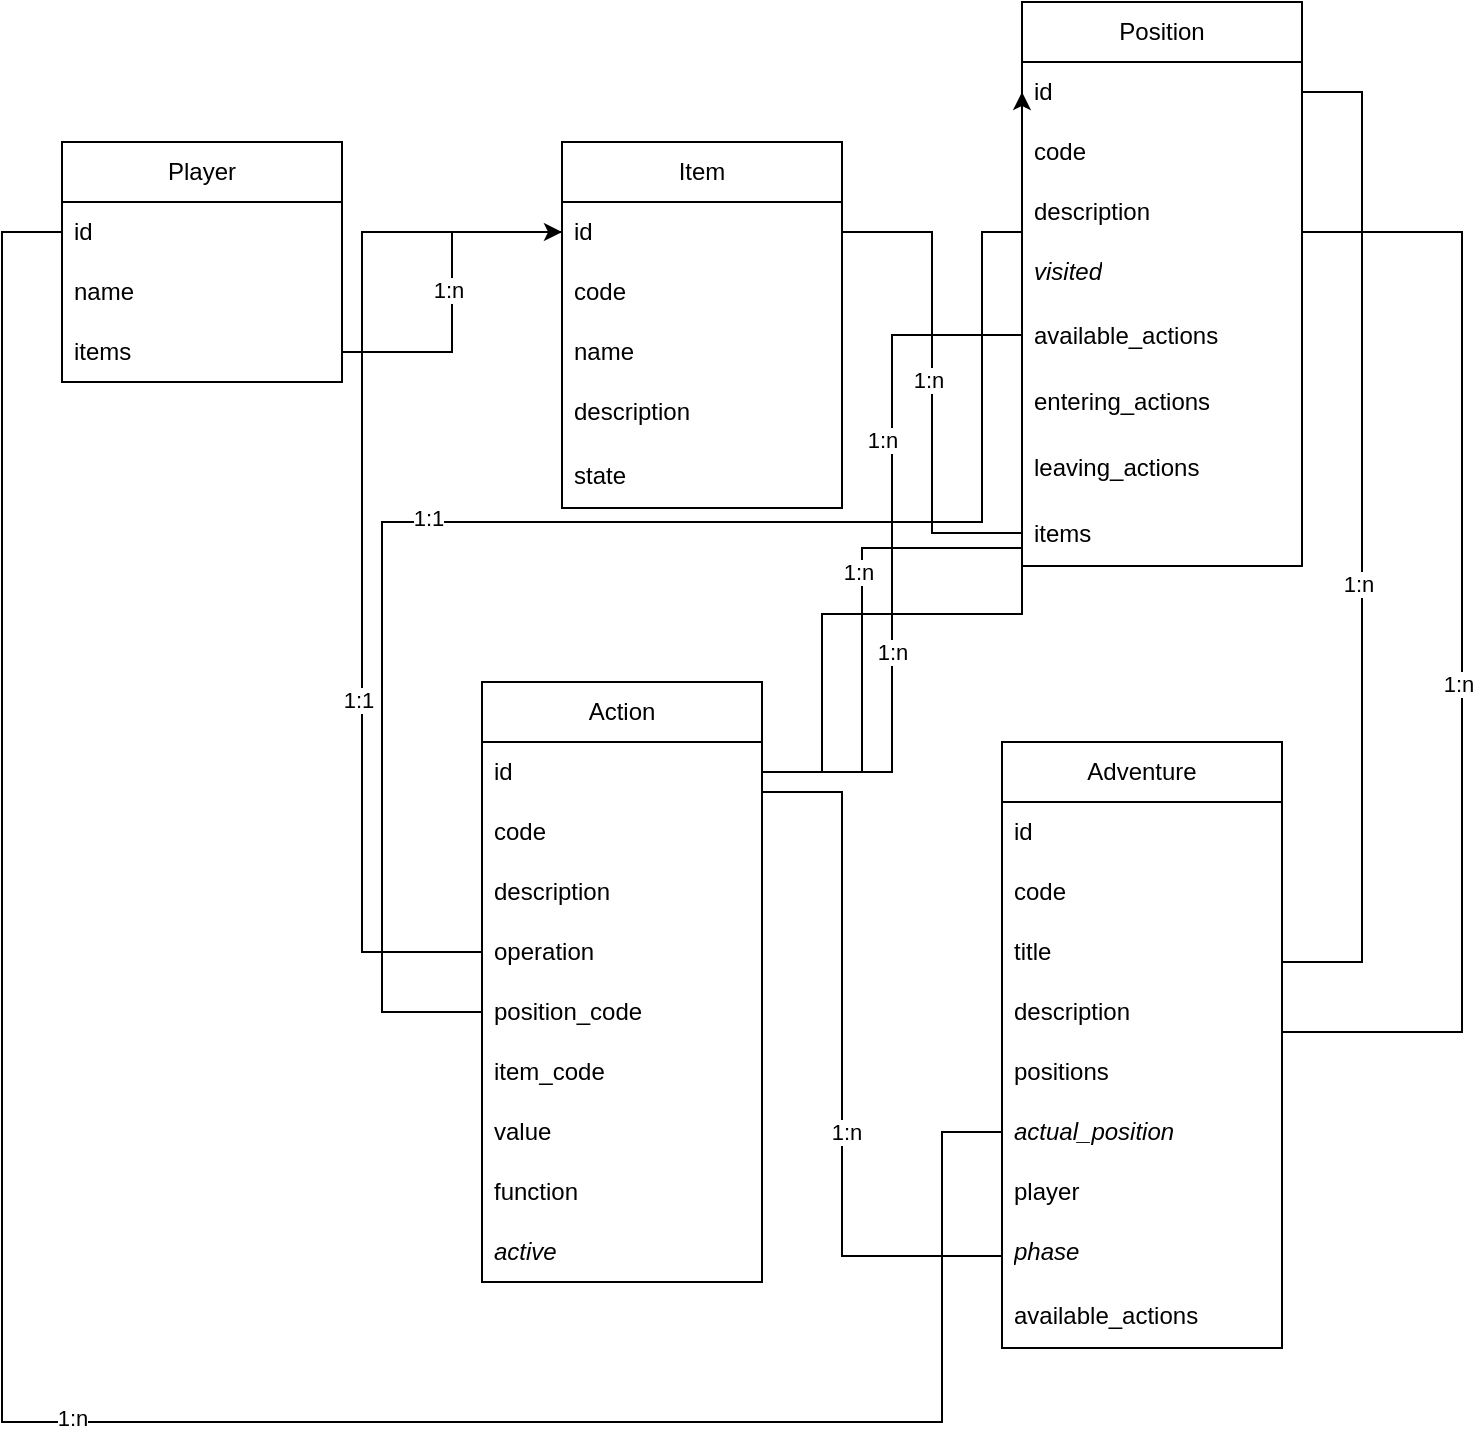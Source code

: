 <mxfile version="24.0.2" type="device" pages="2">
  <diagram name="domain" id="5f0bae14-7c28-e335-631c-24af17079c00">
    <mxGraphModel dx="1434" dy="746" grid="1" gridSize="10" guides="1" tooltips="1" connect="1" arrows="1" fold="1" page="1" pageScale="1" pageWidth="1100" pageHeight="850" background="none" math="0" shadow="0">
      <root>
        <mxCell id="0" />
        <mxCell id="1" parent="0" />
        <mxCell id="1IV6oj0AkLLf4Vp_rQSQ-2" value="Player" style="swimlane;fontStyle=0;childLayout=stackLayout;horizontal=1;startSize=30;horizontalStack=0;resizeParent=1;resizeParentMax=0;resizeLast=0;collapsible=1;marginBottom=0;whiteSpace=wrap;html=1;" parent="1" vertex="1">
          <mxGeometry x="130" y="100" width="140" height="120" as="geometry" />
        </mxCell>
        <mxCell id="1IV6oj0AkLLf4Vp_rQSQ-78" value="id" style="text;strokeColor=none;fillColor=none;align=left;verticalAlign=middle;spacingLeft=4;spacingRight=4;overflow=hidden;points=[[0,0.5],[1,0.5]];portConstraint=eastwest;rotatable=0;whiteSpace=wrap;html=1;" parent="1IV6oj0AkLLf4Vp_rQSQ-2" vertex="1">
          <mxGeometry y="30" width="140" height="30" as="geometry" />
        </mxCell>
        <mxCell id="1IV6oj0AkLLf4Vp_rQSQ-3" value="name" style="text;strokeColor=none;fillColor=none;align=left;verticalAlign=middle;spacingLeft=4;spacingRight=4;overflow=hidden;points=[[0,0.5],[1,0.5]];portConstraint=eastwest;rotatable=0;whiteSpace=wrap;html=1;" parent="1IV6oj0AkLLf4Vp_rQSQ-2" vertex="1">
          <mxGeometry y="60" width="140" height="30" as="geometry" />
        </mxCell>
        <mxCell id="1IV6oj0AkLLf4Vp_rQSQ-5" value="items" style="text;strokeColor=none;fillColor=none;align=left;verticalAlign=middle;spacingLeft=4;spacingRight=4;overflow=hidden;points=[[0,0.5],[1,0.5]];portConstraint=eastwest;rotatable=0;whiteSpace=wrap;html=1;" parent="1IV6oj0AkLLf4Vp_rQSQ-2" vertex="1">
          <mxGeometry y="90" width="140" height="30" as="geometry" />
        </mxCell>
        <object label="Item" value="" id="1IV6oj0AkLLf4Vp_rQSQ-6">
          <mxCell style="swimlane;fontStyle=0;childLayout=stackLayout;horizontal=1;startSize=30;horizontalStack=0;resizeParent=1;resizeParentMax=0;resizeLast=0;collapsible=1;marginBottom=0;whiteSpace=wrap;html=1;" parent="1" vertex="1">
            <mxGeometry x="380" y="100" width="140" height="183" as="geometry" />
          </mxCell>
        </object>
        <mxCell id="1IV6oj0AkLLf4Vp_rQSQ-15" value="id" style="text;strokeColor=none;fillColor=none;align=left;verticalAlign=middle;spacingLeft=4;spacingRight=4;overflow=hidden;points=[[0,0.5],[1,0.5]];portConstraint=eastwest;rotatable=0;whiteSpace=wrap;html=1;" parent="1IV6oj0AkLLf4Vp_rQSQ-6" vertex="1">
          <mxGeometry y="30" width="140" height="30" as="geometry" />
        </mxCell>
        <mxCell id="SiTH4Ymlxf66pRt1LKJP-2" value="code" style="text;strokeColor=none;fillColor=none;align=left;verticalAlign=middle;spacingLeft=4;spacingRight=4;overflow=hidden;points=[[0,0.5],[1,0.5]];portConstraint=eastwest;rotatable=0;whiteSpace=wrap;html=1;" parent="1IV6oj0AkLLf4Vp_rQSQ-6" vertex="1">
          <mxGeometry y="60" width="140" height="30" as="geometry" />
        </mxCell>
        <mxCell id="1IV6oj0AkLLf4Vp_rQSQ-7" value="name" style="text;strokeColor=none;fillColor=none;align=left;verticalAlign=middle;spacingLeft=4;spacingRight=4;overflow=hidden;points=[[0,0.5],[1,0.5]];portConstraint=eastwest;rotatable=0;whiteSpace=wrap;html=1;" parent="1IV6oj0AkLLf4Vp_rQSQ-6" vertex="1">
          <mxGeometry y="90" width="140" height="30" as="geometry" />
        </mxCell>
        <mxCell id="1IV6oj0AkLLf4Vp_rQSQ-8" value="description" style="text;strokeColor=none;fillColor=none;align=left;verticalAlign=middle;spacingLeft=4;spacingRight=4;overflow=hidden;points=[[0,0.5],[1,0.5]];portConstraint=eastwest;rotatable=0;whiteSpace=wrap;html=1;" parent="1IV6oj0AkLLf4Vp_rQSQ-6" vertex="1">
          <mxGeometry y="120" width="140" height="30" as="geometry" />
        </mxCell>
        <object label="state" id="1IV6oj0AkLLf4Vp_rQSQ-9">
          <mxCell style="text;strokeColor=none;fillColor=none;align=left;verticalAlign=middle;spacingLeft=4;spacingRight=4;overflow=hidden;points=[[0,0.5],[1,0.5]];portConstraint=eastwest;rotatable=0;whiteSpace=wrap;html=1;" parent="1IV6oj0AkLLf4Vp_rQSQ-6" vertex="1">
            <mxGeometry y="150" width="140" height="33" as="geometry" />
          </mxCell>
        </object>
        <mxCell id="1IV6oj0AkLLf4Vp_rQSQ-14" value="" style="endArrow=none;html=1;rounded=0;exitX=1;exitY=0.5;exitDx=0;exitDy=0;entryX=0;entryY=0.5;entryDx=0;entryDy=0;edgeStyle=orthogonalEdgeStyle;" parent="1" source="1IV6oj0AkLLf4Vp_rQSQ-5" target="1IV6oj0AkLLf4Vp_rQSQ-15" edge="1">
          <mxGeometry width="50" height="50" relative="1" as="geometry">
            <mxPoint x="390" y="210" as="sourcePoint" />
            <mxPoint x="440" y="160" as="targetPoint" />
          </mxGeometry>
        </mxCell>
        <mxCell id="1IV6oj0AkLLf4Vp_rQSQ-16" value="1:n" style="edgeLabel;html=1;align=center;verticalAlign=middle;resizable=0;points=[];" parent="1IV6oj0AkLLf4Vp_rQSQ-14" vertex="1" connectable="0">
          <mxGeometry x="0.015" y="2" relative="1" as="geometry">
            <mxPoint as="offset" />
          </mxGeometry>
        </mxCell>
        <object label="Position" value="" id="1IV6oj0AkLLf4Vp_rQSQ-17">
          <mxCell style="swimlane;fontStyle=0;childLayout=stackLayout;horizontal=1;startSize=30;horizontalStack=0;resizeParent=1;resizeParentMax=0;resizeLast=0;collapsible=1;marginBottom=0;whiteSpace=wrap;html=1;" parent="1" vertex="1">
            <mxGeometry x="610" y="30" width="140" height="282" as="geometry" />
          </mxCell>
        </object>
        <mxCell id="1IV6oj0AkLLf4Vp_rQSQ-18" value="id" style="text;strokeColor=none;fillColor=none;align=left;verticalAlign=middle;spacingLeft=4;spacingRight=4;overflow=hidden;points=[[0,0.5],[1,0.5]];portConstraint=eastwest;rotatable=0;whiteSpace=wrap;html=1;" parent="1IV6oj0AkLLf4Vp_rQSQ-17" vertex="1">
          <mxGeometry y="30" width="140" height="30" as="geometry" />
        </mxCell>
        <mxCell id="SiTH4Ymlxf66pRt1LKJP-3" value="code" style="text;strokeColor=none;fillColor=none;align=left;verticalAlign=middle;spacingLeft=4;spacingRight=4;overflow=hidden;points=[[0,0.5],[1,0.5]];portConstraint=eastwest;rotatable=0;whiteSpace=wrap;html=1;" parent="1IV6oj0AkLLf4Vp_rQSQ-17" vertex="1">
          <mxGeometry y="60" width="140" height="30" as="geometry" />
        </mxCell>
        <mxCell id="1IV6oj0AkLLf4Vp_rQSQ-20" value="description" style="text;strokeColor=none;fillColor=none;align=left;verticalAlign=middle;spacingLeft=4;spacingRight=4;overflow=hidden;points=[[0,0.5],[1,0.5]];portConstraint=eastwest;rotatable=0;whiteSpace=wrap;html=1;" parent="1IV6oj0AkLLf4Vp_rQSQ-17" vertex="1">
          <mxGeometry y="90" width="140" height="30" as="geometry" />
        </mxCell>
        <mxCell id="SiTH4Ymlxf66pRt1LKJP-1" value="visited" style="text;strokeColor=none;fillColor=none;align=left;verticalAlign=middle;spacingLeft=4;spacingRight=4;overflow=hidden;points=[[0,0.5],[1,0.5]];portConstraint=eastwest;rotatable=0;whiteSpace=wrap;html=1;fontStyle=2" parent="1IV6oj0AkLLf4Vp_rQSQ-17" vertex="1">
          <mxGeometry y="120" width="140" height="30" as="geometry" />
        </mxCell>
        <object label="&lt;div style=&quot;background-color: rgb(255, 255, 255); line-height: 19px;&quot;&gt;&lt;div style=&quot;line-height: 19px;&quot;&gt;&lt;font face=&quot;Helvetica&quot;&gt;available_actions&lt;/font&gt;&lt;/div&gt;&lt;/div&gt;" id="1IV6oj0AkLLf4Vp_rQSQ-22">
          <mxCell style="text;strokeColor=none;fillColor=none;align=left;verticalAlign=middle;spacingLeft=4;spacingRight=4;overflow=hidden;points=[[0,0.5],[1,0.5]];portConstraint=eastwest;rotatable=0;whiteSpace=wrap;html=1;" parent="1IV6oj0AkLLf4Vp_rQSQ-17" vertex="1">
            <mxGeometry y="150" width="140" height="33" as="geometry" />
          </mxCell>
        </object>
        <object label="&lt;div style=&quot;background-color: rgb(255, 255, 255); line-height: 19px;&quot;&gt;&lt;div style=&quot;line-height: 19px;&quot;&gt;&lt;font face=&quot;Helvetica&quot;&gt;entering_actions&lt;/font&gt;&lt;/div&gt;&lt;/div&gt;" id="1IV6oj0AkLLf4Vp_rQSQ-23">
          <mxCell style="text;strokeColor=none;fillColor=none;align=left;verticalAlign=middle;spacingLeft=4;spacingRight=4;overflow=hidden;points=[[0,0.5],[1,0.5]];portConstraint=eastwest;rotatable=0;whiteSpace=wrap;html=1;" parent="1IV6oj0AkLLf4Vp_rQSQ-17" vertex="1">
            <mxGeometry y="183" width="140" height="33" as="geometry" />
          </mxCell>
        </object>
        <object label="&lt;div style=&quot;background-color: rgb(255, 255, 255); line-height: 19px;&quot;&gt;&lt;div style=&quot;line-height: 19px;&quot;&gt;&lt;font face=&quot;Helvetica&quot;&gt;leaving_actions&lt;/font&gt;&lt;/div&gt;&lt;/div&gt;" id="1IV6oj0AkLLf4Vp_rQSQ-25">
          <mxCell style="text;strokeColor=none;fillColor=none;align=left;verticalAlign=middle;spacingLeft=4;spacingRight=4;overflow=hidden;points=[[0,0.5],[1,0.5]];portConstraint=eastwest;rotatable=0;whiteSpace=wrap;html=1;" parent="1IV6oj0AkLLf4Vp_rQSQ-17" vertex="1">
            <mxGeometry y="216" width="140" height="33" as="geometry" />
          </mxCell>
        </object>
        <object label="&lt;div style=&quot;background-color: rgb(255, 255, 255); line-height: 19px;&quot;&gt;&lt;div style=&quot;line-height: 19px;&quot;&gt;&lt;font face=&quot;Helvetica&quot;&gt;items&lt;/font&gt;&lt;/div&gt;&lt;/div&gt;" id="1IV6oj0AkLLf4Vp_rQSQ-24">
          <mxCell style="text;strokeColor=none;fillColor=none;align=left;verticalAlign=middle;spacingLeft=4;spacingRight=4;overflow=hidden;points=[[0,0.5],[1,0.5]];portConstraint=eastwest;rotatable=0;whiteSpace=wrap;html=1;" parent="1IV6oj0AkLLf4Vp_rQSQ-17" vertex="1">
            <mxGeometry y="249" width="140" height="33" as="geometry" />
          </mxCell>
        </object>
        <mxCell id="1IV6oj0AkLLf4Vp_rQSQ-26" value="" style="endArrow=none;html=1;rounded=0;exitX=0;exitY=0.5;exitDx=0;exitDy=0;entryX=1;entryY=0.5;entryDx=0;entryDy=0;edgeStyle=orthogonalEdgeStyle;" parent="1" source="1IV6oj0AkLLf4Vp_rQSQ-24" target="1IV6oj0AkLLf4Vp_rQSQ-15" edge="1">
          <mxGeometry width="50" height="50" relative="1" as="geometry">
            <mxPoint x="280" y="215" as="sourcePoint" />
            <mxPoint x="390" y="155" as="targetPoint" />
          </mxGeometry>
        </mxCell>
        <mxCell id="1IV6oj0AkLLf4Vp_rQSQ-27" value="1:n" style="edgeLabel;html=1;align=center;verticalAlign=middle;resizable=0;points=[];" parent="1IV6oj0AkLLf4Vp_rQSQ-26" vertex="1" connectable="0">
          <mxGeometry x="0.015" y="2" relative="1" as="geometry">
            <mxPoint as="offset" />
          </mxGeometry>
        </mxCell>
        <mxCell id="1IV6oj0AkLLf4Vp_rQSQ-32" value="Action" style="swimlane;fontStyle=0;childLayout=stackLayout;horizontal=1;startSize=30;horizontalStack=0;resizeParent=1;resizeParentMax=0;resizeLast=0;collapsible=1;marginBottom=0;whiteSpace=wrap;html=1;" parent="1" vertex="1">
          <mxGeometry x="340" y="370" width="140" height="300" as="geometry" />
        </mxCell>
        <mxCell id="1IV6oj0AkLLf4Vp_rQSQ-33" value="id" style="text;strokeColor=none;fillColor=none;align=left;verticalAlign=middle;spacingLeft=4;spacingRight=4;overflow=hidden;points=[[0,0.5],[1,0.5]];portConstraint=eastwest;rotatable=0;whiteSpace=wrap;html=1;" parent="1IV6oj0AkLLf4Vp_rQSQ-32" vertex="1">
          <mxGeometry y="30" width="140" height="30" as="geometry" />
        </mxCell>
        <mxCell id="SiTH4Ymlxf66pRt1LKJP-5" value="code" style="text;strokeColor=none;fillColor=none;align=left;verticalAlign=middle;spacingLeft=4;spacingRight=4;overflow=hidden;points=[[0,0.5],[1,0.5]];portConstraint=eastwest;rotatable=0;whiteSpace=wrap;html=1;" parent="1IV6oj0AkLLf4Vp_rQSQ-32" vertex="1">
          <mxGeometry y="60" width="140" height="30" as="geometry" />
        </mxCell>
        <mxCell id="1IV6oj0AkLLf4Vp_rQSQ-34" value="description" style="text;strokeColor=none;fillColor=none;align=left;verticalAlign=middle;spacingLeft=4;spacingRight=4;overflow=hidden;points=[[0,0.5],[1,0.5]];portConstraint=eastwest;rotatable=0;whiteSpace=wrap;html=1;" parent="1IV6oj0AkLLf4Vp_rQSQ-32" vertex="1">
          <mxGeometry y="90" width="140" height="30" as="geometry" />
        </mxCell>
        <mxCell id="1IV6oj0AkLLf4Vp_rQSQ-29" value="operation" style="text;strokeColor=none;fillColor=none;align=left;verticalAlign=middle;spacingLeft=4;spacingRight=4;overflow=hidden;points=[[0,0.5],[1,0.5]];portConstraint=eastwest;rotatable=0;whiteSpace=wrap;html=1;" parent="1IV6oj0AkLLf4Vp_rQSQ-32" vertex="1">
          <mxGeometry y="120" width="140" height="30" as="geometry" />
        </mxCell>
        <mxCell id="wDc-vlpJ7WVGgkL3oMPo-4" value="position_code" style="text;strokeColor=none;fillColor=none;align=left;verticalAlign=middle;spacingLeft=4;spacingRight=4;overflow=hidden;points=[[0,0.5],[1,0.5]];portConstraint=eastwest;rotatable=0;whiteSpace=wrap;html=1;fontStyle=0" parent="1IV6oj0AkLLf4Vp_rQSQ-32" vertex="1">
          <mxGeometry y="150" width="140" height="30" as="geometry" />
        </mxCell>
        <mxCell id="wDc-vlpJ7WVGgkL3oMPo-3" value="item_code" style="text;strokeColor=none;fillColor=none;align=left;verticalAlign=middle;spacingLeft=4;spacingRight=4;overflow=hidden;points=[[0,0.5],[1,0.5]];portConstraint=eastwest;rotatable=0;whiteSpace=wrap;html=1;fontStyle=0" parent="1IV6oj0AkLLf4Vp_rQSQ-32" vertex="1">
          <mxGeometry y="180" width="140" height="30" as="geometry" />
        </mxCell>
        <mxCell id="wDc-vlpJ7WVGgkL3oMPo-6" value="value" style="text;strokeColor=none;fillColor=none;align=left;verticalAlign=middle;spacingLeft=4;spacingRight=4;overflow=hidden;points=[[0,0.5],[1,0.5]];portConstraint=eastwest;rotatable=0;whiteSpace=wrap;html=1;" parent="1IV6oj0AkLLf4Vp_rQSQ-32" vertex="1">
          <mxGeometry y="210" width="140" height="30" as="geometry" />
        </mxCell>
        <mxCell id="1IV6oj0AkLLf4Vp_rQSQ-31" value="function" style="text;strokeColor=none;fillColor=none;align=left;verticalAlign=middle;spacingLeft=4;spacingRight=4;overflow=hidden;points=[[0,0.5],[1,0.5]];portConstraint=eastwest;rotatable=0;whiteSpace=wrap;html=1;" parent="1IV6oj0AkLLf4Vp_rQSQ-32" vertex="1">
          <mxGeometry y="240" width="140" height="30" as="geometry" />
        </mxCell>
        <mxCell id="SiTH4Ymlxf66pRt1LKJP-6" value="active" style="text;strokeColor=none;fillColor=none;align=left;verticalAlign=middle;spacingLeft=4;spacingRight=4;overflow=hidden;points=[[0,0.5],[1,0.5]];portConstraint=eastwest;rotatable=0;whiteSpace=wrap;html=1;fontStyle=2" parent="1IV6oj0AkLLf4Vp_rQSQ-32" vertex="1">
          <mxGeometry y="270" width="140" height="30" as="geometry" />
        </mxCell>
        <mxCell id="1IV6oj0AkLLf4Vp_rQSQ-38" value="Adventure" style="swimlane;fontStyle=0;childLayout=stackLayout;horizontal=1;startSize=30;horizontalStack=0;resizeParent=1;resizeParentMax=0;resizeLast=0;collapsible=1;marginBottom=0;whiteSpace=wrap;html=1;" parent="1" vertex="1">
          <mxGeometry x="600" y="400" width="140" height="303" as="geometry" />
        </mxCell>
        <mxCell id="1IV6oj0AkLLf4Vp_rQSQ-39" value="id" style="text;strokeColor=none;fillColor=none;align=left;verticalAlign=middle;spacingLeft=4;spacingRight=4;overflow=hidden;points=[[0,0.5],[1,0.5]];portConstraint=eastwest;rotatable=0;whiteSpace=wrap;html=1;" parent="1IV6oj0AkLLf4Vp_rQSQ-38" vertex="1">
          <mxGeometry y="30" width="140" height="30" as="geometry" />
        </mxCell>
        <mxCell id="SiTH4Ymlxf66pRt1LKJP-4" value="code" style="text;strokeColor=none;fillColor=none;align=left;verticalAlign=middle;spacingLeft=4;spacingRight=4;overflow=hidden;points=[[0,0.5],[1,0.5]];portConstraint=eastwest;rotatable=0;whiteSpace=wrap;html=1;" parent="1IV6oj0AkLLf4Vp_rQSQ-38" vertex="1">
          <mxGeometry y="60" width="140" height="30" as="geometry" />
        </mxCell>
        <mxCell id="wDc-vlpJ7WVGgkL3oMPo-1" value="title" style="text;strokeColor=none;fillColor=none;align=left;verticalAlign=middle;spacingLeft=4;spacingRight=4;overflow=hidden;points=[[0,0.5],[1,0.5]];portConstraint=eastwest;rotatable=0;whiteSpace=wrap;html=1;" parent="1IV6oj0AkLLf4Vp_rQSQ-38" vertex="1">
          <mxGeometry y="90" width="140" height="30" as="geometry" />
        </mxCell>
        <mxCell id="wDc-vlpJ7WVGgkL3oMPo-2" value="description" style="text;strokeColor=none;fillColor=none;align=left;verticalAlign=middle;spacingLeft=4;spacingRight=4;overflow=hidden;points=[[0,0.5],[1,0.5]];portConstraint=eastwest;rotatable=0;whiteSpace=wrap;html=1;" parent="1IV6oj0AkLLf4Vp_rQSQ-38" vertex="1">
          <mxGeometry y="120" width="140" height="30" as="geometry" />
        </mxCell>
        <mxCell id="1IV6oj0AkLLf4Vp_rQSQ-55" value="positions" style="text;strokeColor=none;fillColor=none;align=left;verticalAlign=middle;spacingLeft=4;spacingRight=4;overflow=hidden;points=[[0,0.5],[1,0.5]];portConstraint=eastwest;rotatable=0;whiteSpace=wrap;html=1;" parent="1IV6oj0AkLLf4Vp_rQSQ-38" vertex="1">
          <mxGeometry y="150" width="140" height="30" as="geometry" />
        </mxCell>
        <mxCell id="1IV6oj0AkLLf4Vp_rQSQ-54" value="actual_position" style="text;strokeColor=none;fillColor=none;align=left;verticalAlign=middle;spacingLeft=4;spacingRight=4;overflow=hidden;points=[[0,0.5],[1,0.5]];portConstraint=eastwest;rotatable=0;whiteSpace=wrap;html=1;fontStyle=2" parent="1IV6oj0AkLLf4Vp_rQSQ-38" vertex="1">
          <mxGeometry y="180" width="140" height="30" as="geometry" />
        </mxCell>
        <mxCell id="1IV6oj0AkLLf4Vp_rQSQ-73" value="player" style="text;strokeColor=none;fillColor=none;align=left;verticalAlign=middle;spacingLeft=4;spacingRight=4;overflow=hidden;points=[[0,0.5],[1,0.5]];portConstraint=eastwest;rotatable=0;whiteSpace=wrap;html=1;" parent="1IV6oj0AkLLf4Vp_rQSQ-38" vertex="1">
          <mxGeometry y="210" width="140" height="30" as="geometry" />
        </mxCell>
        <mxCell id="1IV6oj0AkLLf4Vp_rQSQ-72" value="phase" style="text;strokeColor=none;fillColor=none;align=left;verticalAlign=middle;spacingLeft=4;spacingRight=4;overflow=hidden;points=[[0,0.5],[1,0.5]];portConstraint=eastwest;rotatable=0;whiteSpace=wrap;html=1;fontStyle=2" parent="1IV6oj0AkLLf4Vp_rQSQ-38" vertex="1">
          <mxGeometry y="240" width="140" height="30" as="geometry" />
        </mxCell>
        <object label="&lt;div style=&quot;background-color: rgb(255, 255, 255); line-height: 19px;&quot;&gt;&lt;div style=&quot;line-height: 19px;&quot;&gt;&lt;font face=&quot;Helvetica&quot;&gt;available_actions&lt;/font&gt;&lt;/div&gt;&lt;/div&gt;" id="1IV6oj0AkLLf4Vp_rQSQ-69">
          <mxCell style="text;strokeColor=none;fillColor=none;align=left;verticalAlign=middle;spacingLeft=4;spacingRight=4;overflow=hidden;points=[[0,0.5],[1,0.5]];portConstraint=eastwest;rotatable=0;whiteSpace=wrap;html=1;" parent="1IV6oj0AkLLf4Vp_rQSQ-38" vertex="1">
            <mxGeometry y="270" width="140" height="33" as="geometry" />
          </mxCell>
        </object>
        <mxCell id="1IV6oj0AkLLf4Vp_rQSQ-45" value="" style="endArrow=none;html=1;rounded=0;entryX=1;entryY=0.5;entryDx=0;entryDy=0;edgeStyle=orthogonalEdgeStyle;exitX=1;exitY=0.5;exitDx=0;exitDy=0;" parent="1" source="1IV6oj0AkLLf4Vp_rQSQ-55" target="1IV6oj0AkLLf4Vp_rQSQ-18" edge="1">
          <mxGeometry width="50" height="50" relative="1" as="geometry">
            <mxPoint x="750" y="510" as="sourcePoint" />
            <mxPoint x="530" y="155" as="targetPoint" />
            <Array as="points">
              <mxPoint x="750" y="510" />
              <mxPoint x="780" y="510" />
              <mxPoint x="780" y="145" />
            </Array>
          </mxGeometry>
        </mxCell>
        <mxCell id="1IV6oj0AkLLf4Vp_rQSQ-46" value="1:n" style="edgeLabel;html=1;align=center;verticalAlign=middle;resizable=0;points=[];" parent="1IV6oj0AkLLf4Vp_rQSQ-45" vertex="1" connectable="0">
          <mxGeometry x="0.015" y="2" relative="1" as="geometry">
            <mxPoint as="offset" />
          </mxGeometry>
        </mxCell>
        <mxCell id="1IV6oj0AkLLf4Vp_rQSQ-48" value="" style="endArrow=none;html=1;rounded=0;exitX=1;exitY=0.5;exitDx=0;exitDy=0;entryX=0;entryY=0.5;entryDx=0;entryDy=0;edgeStyle=orthogonalEdgeStyle;" parent="1" source="1IV6oj0AkLLf4Vp_rQSQ-33" target="1IV6oj0AkLLf4Vp_rQSQ-22" edge="1">
          <mxGeometry width="50" height="50" relative="1" as="geometry">
            <mxPoint x="620" y="379" as="sourcePoint" />
            <mxPoint x="530" y="155" as="targetPoint" />
          </mxGeometry>
        </mxCell>
        <mxCell id="1IV6oj0AkLLf4Vp_rQSQ-49" value="1:n" style="edgeLabel;html=1;align=center;verticalAlign=middle;resizable=0;points=[];" parent="1IV6oj0AkLLf4Vp_rQSQ-48" vertex="1" connectable="0">
          <mxGeometry x="0.015" y="2" relative="1" as="geometry">
            <mxPoint x="-3" y="-54" as="offset" />
          </mxGeometry>
        </mxCell>
        <mxCell id="1IV6oj0AkLLf4Vp_rQSQ-50" value="" style="endArrow=none;html=1;rounded=0;exitX=1;exitY=0.5;exitDx=0;exitDy=0;entryX=0;entryY=0.5;entryDx=0;entryDy=0;edgeStyle=orthogonalEdgeStyle;" parent="1" source="1IV6oj0AkLLf4Vp_rQSQ-33" target="1IV6oj0AkLLf4Vp_rQSQ-23" edge="1">
          <mxGeometry width="50" height="50" relative="1" as="geometry">
            <mxPoint x="490" y="425" as="sourcePoint" />
            <mxPoint x="620" y="280" as="targetPoint" />
            <Array as="points">
              <mxPoint x="530" y="415" />
              <mxPoint x="530" y="303" />
            </Array>
          </mxGeometry>
        </mxCell>
        <mxCell id="1IV6oj0AkLLf4Vp_rQSQ-51" value="1:n" style="edgeLabel;html=1;align=center;verticalAlign=middle;resizable=0;points=[];" parent="1IV6oj0AkLLf4Vp_rQSQ-50" vertex="1" connectable="0">
          <mxGeometry x="0.015" y="2" relative="1" as="geometry">
            <mxPoint y="10" as="offset" />
          </mxGeometry>
        </mxCell>
        <mxCell id="1IV6oj0AkLLf4Vp_rQSQ-52" value="" style="endArrow=none;html=1;rounded=0;exitX=1;exitY=0.5;exitDx=0;exitDy=0;entryX=0;entryY=0.5;entryDx=0;entryDy=0;edgeStyle=orthogonalEdgeStyle;" parent="1" source="1IV6oj0AkLLf4Vp_rQSQ-33" target="1IV6oj0AkLLf4Vp_rQSQ-25" edge="1">
          <mxGeometry width="50" height="50" relative="1" as="geometry">
            <mxPoint x="500" y="435" as="sourcePoint" />
            <mxPoint x="630" y="290" as="targetPoint" />
            <Array as="points">
              <mxPoint x="510" y="415" />
              <mxPoint x="510" y="336" />
            </Array>
          </mxGeometry>
        </mxCell>
        <mxCell id="1IV6oj0AkLLf4Vp_rQSQ-53" value="1:n" style="edgeLabel;html=1;align=center;verticalAlign=middle;resizable=0;points=[];" parent="1IV6oj0AkLLf4Vp_rQSQ-52" vertex="1" connectable="0">
          <mxGeometry x="0.015" y="2" relative="1" as="geometry">
            <mxPoint y="21" as="offset" />
          </mxGeometry>
        </mxCell>
        <mxCell id="1IV6oj0AkLLf4Vp_rQSQ-57" value="" style="edgeStyle=orthogonalEdgeStyle;rounded=0;orthogonalLoop=1;jettySize=auto;html=1;entryX=0;entryY=0.5;entryDx=0;entryDy=0;exitX=0;exitY=0.5;exitDx=0;exitDy=0;" parent="1" target="1IV6oj0AkLLf4Vp_rQSQ-15" edge="1">
          <mxGeometry relative="1" as="geometry">
            <mxPoint x="340" y="565" as="sourcePoint" />
            <mxPoint x="350" y="485" as="targetPoint" />
            <Array as="points">
              <mxPoint x="280" y="505" />
              <mxPoint x="280" y="145" />
            </Array>
          </mxGeometry>
        </mxCell>
        <mxCell id="1IV6oj0AkLLf4Vp_rQSQ-58" value="1:1" style="edgeLabel;html=1;align=center;verticalAlign=middle;resizable=0;points=[];" parent="1IV6oj0AkLLf4Vp_rQSQ-57" vertex="1" connectable="0">
          <mxGeometry x="-0.152" y="2" relative="1" as="geometry">
            <mxPoint as="offset" />
          </mxGeometry>
        </mxCell>
        <mxCell id="1IV6oj0AkLLf4Vp_rQSQ-59" value="" style="edgeStyle=orthogonalEdgeStyle;rounded=0;orthogonalLoop=1;jettySize=auto;html=1;entryX=0;entryY=0.5;entryDx=0;entryDy=0;exitX=0;exitY=0.5;exitDx=0;exitDy=0;" parent="1" target="1IV6oj0AkLLf4Vp_rQSQ-18" edge="1">
          <mxGeometry relative="1" as="geometry">
            <mxPoint x="340" y="595" as="sourcePoint" />
            <mxPoint x="390" y="155" as="targetPoint" />
            <Array as="points">
              <mxPoint x="340" y="535" />
              <mxPoint x="290" y="535" />
              <mxPoint x="290" y="290" />
              <mxPoint x="590" y="290" />
              <mxPoint x="590" y="145" />
            </Array>
          </mxGeometry>
        </mxCell>
        <mxCell id="1IV6oj0AkLLf4Vp_rQSQ-60" value="1:1" style="edgeLabel;html=1;align=center;verticalAlign=middle;resizable=0;points=[];" parent="1IV6oj0AkLLf4Vp_rQSQ-59" vertex="1" connectable="0">
          <mxGeometry x="-0.152" y="2" relative="1" as="geometry">
            <mxPoint as="offset" />
          </mxGeometry>
        </mxCell>
        <mxCell id="1IV6oj0AkLLf4Vp_rQSQ-61" value="" style="endArrow=none;html=1;rounded=0;edgeStyle=orthogonalEdgeStyle;exitX=1;exitY=0.5;exitDx=0;exitDy=0;" parent="1" source="1IV6oj0AkLLf4Vp_rQSQ-54" edge="1">
          <mxGeometry width="50" height="50" relative="1" as="geometry">
            <mxPoint x="790" y="545" as="sourcePoint" />
            <mxPoint x="750" y="145" as="targetPoint" />
            <Array as="points">
              <mxPoint x="830" y="545" />
              <mxPoint x="830" y="145" />
            </Array>
          </mxGeometry>
        </mxCell>
        <mxCell id="1IV6oj0AkLLf4Vp_rQSQ-62" value="1:n" style="edgeLabel;html=1;align=center;verticalAlign=middle;resizable=0;points=[];" parent="1IV6oj0AkLLf4Vp_rQSQ-61" vertex="1" connectable="0">
          <mxGeometry x="0.015" y="2" relative="1" as="geometry">
            <mxPoint as="offset" />
          </mxGeometry>
        </mxCell>
        <mxCell id="1IV6oj0AkLLf4Vp_rQSQ-70" value="" style="endArrow=none;html=1;rounded=0;exitX=1;exitY=0.5;exitDx=0;exitDy=0;entryX=0;entryY=0.5;entryDx=0;entryDy=0;edgeStyle=orthogonalEdgeStyle;" parent="1" source="1IV6oj0AkLLf4Vp_rQSQ-33" target="1IV6oj0AkLLf4Vp_rQSQ-69" edge="1">
          <mxGeometry width="50" height="50" relative="1" as="geometry">
            <mxPoint x="490" y="425" as="sourcePoint" />
            <mxPoint x="620" y="313" as="targetPoint" />
            <Array as="points">
              <mxPoint x="480" y="425" />
              <mxPoint x="520" y="425" />
              <mxPoint x="520" y="657" />
            </Array>
          </mxGeometry>
        </mxCell>
        <mxCell id="1IV6oj0AkLLf4Vp_rQSQ-71" value="1:n" style="edgeLabel;html=1;align=center;verticalAlign=middle;resizable=0;points=[];" parent="1IV6oj0AkLLf4Vp_rQSQ-70" vertex="1" connectable="0">
          <mxGeometry x="0.015" y="2" relative="1" as="geometry">
            <mxPoint y="21" as="offset" />
          </mxGeometry>
        </mxCell>
        <mxCell id="1IV6oj0AkLLf4Vp_rQSQ-76" value="" style="endArrow=none;html=1;rounded=0;exitX=0;exitY=0.5;exitDx=0;exitDy=0;entryX=0;entryY=0.5;entryDx=0;entryDy=0;edgeStyle=orthogonalEdgeStyle;" parent="1" source="1IV6oj0AkLLf4Vp_rQSQ-78" target="1IV6oj0AkLLf4Vp_rQSQ-73" edge="1">
          <mxGeometry width="50" height="50" relative="1" as="geometry">
            <mxPoint x="280" y="185" as="sourcePoint" />
            <mxPoint x="390" y="155" as="targetPoint" />
            <Array as="points">
              <mxPoint x="100" y="145" />
              <mxPoint x="100" y="740" />
              <mxPoint x="570" y="740" />
              <mxPoint x="570" y="595" />
              <mxPoint x="600" y="595" />
            </Array>
          </mxGeometry>
        </mxCell>
        <mxCell id="1IV6oj0AkLLf4Vp_rQSQ-77" value="1:n" style="edgeLabel;html=1;align=center;verticalAlign=middle;resizable=0;points=[];" parent="1IV6oj0AkLLf4Vp_rQSQ-76" vertex="1" connectable="0">
          <mxGeometry x="0.015" y="2" relative="1" as="geometry">
            <mxPoint as="offset" />
          </mxGeometry>
        </mxCell>
      </root>
    </mxGraphModel>
  </diagram>
  <diagram id="Xv6sLiiodAIHcnlPZoqA" name="dungeon flow">
    <mxGraphModel dx="1434" dy="1846" grid="1" gridSize="10" guides="1" tooltips="1" connect="1" arrows="1" fold="1" page="1" pageScale="1" pageWidth="850" pageHeight="1100" math="0" shadow="0">
      <root>
        <mxCell id="0" />
        <mxCell id="1" parent="0" />
        <mxCell id="OpHPQtOI1xMnlN20b7Oq-1" value="0&lt;br&gt;In front of a dungeon" style="rounded=1;whiteSpace=wrap;html=1;absoluteArcSize=1;arcSize=14;strokeWidth=2;" parent="1" vertex="1">
          <mxGeometry x="368.5" y="440" width="100" height="100" as="geometry" />
        </mxCell>
        <mxCell id="OpHPQtOI1xMnlN20b7Oq-5" value="" style="edgeStyle=orthogonalEdgeStyle;rounded=0;orthogonalLoop=1;jettySize=auto;html=1;exitX=1;exitY=0.5;exitDx=0;exitDy=0;" parent="1" target="OpHPQtOI1xMnlN20b7Oq-4" edge="1" source="OpHPQtOI1xMnlN20b7Oq-1">
          <mxGeometry relative="1" as="geometry">
            <mxPoint x="460" y="400" as="sourcePoint" />
          </mxGeometry>
        </mxCell>
        <mxCell id="OpHPQtOI1xMnlN20b7Oq-8" value="" style="edgeStyle=orthogonalEdgeStyle;rounded=0;orthogonalLoop=1;jettySize=auto;html=1;exitX=0.5;exitY=0;exitDx=0;exitDy=0;" parent="1" source="OpHPQtOI1xMnlN20b7Oq-1" target="OpHPQtOI1xMnlN20b7Oq-7" edge="1">
          <mxGeometry relative="1" as="geometry">
            <mxPoint x="420" y="360" as="sourcePoint" />
          </mxGeometry>
        </mxCell>
        <mxCell id="OpHPQtOI1xMnlN20b7Oq-4" value="-1 &lt;br&gt;Adventure ends" style="whiteSpace=wrap;html=1;rounded=1;arcSize=14;strokeWidth=2;" parent="1" vertex="1">
          <mxGeometry x="530.5" y="460" width="120" height="60" as="geometry" />
        </mxCell>
        <mxCell id="OpHPQtOI1xMnlN20b7Oq-11" value="" style="edgeStyle=orthogonalEdgeStyle;rounded=0;orthogonalLoop=1;jettySize=auto;html=1;" parent="1" source="OpHPQtOI1xMnlN20b7Oq-7" target="OpHPQtOI1xMnlN20b7Oq-10" edge="1">
          <mxGeometry relative="1" as="geometry" />
        </mxCell>
        <mxCell id="mxqUm0Fkxh0u8gYya8W_-3" style="edgeStyle=orthogonalEdgeStyle;rounded=0;orthogonalLoop=1;jettySize=auto;html=1;exitX=0.25;exitY=1;exitDx=0;exitDy=0;" edge="1" parent="1" source="OpHPQtOI1xMnlN20b7Oq-7" target="mxqUm0Fkxh0u8gYya8W_-1">
          <mxGeometry relative="1" as="geometry" />
        </mxCell>
        <mxCell id="OpHPQtOI1xMnlN20b7Oq-7" value="1&lt;br&gt;Dark" style="whiteSpace=wrap;html=1;rounded=1;arcSize=14;strokeWidth=2;" parent="1" vertex="1">
          <mxGeometry x="369" y="180" width="100" height="90" as="geometry" />
        </mxCell>
        <mxCell id="OpHPQtOI1xMnlN20b7Oq-13" value="" style="edgeStyle=orthogonalEdgeStyle;rounded=0;orthogonalLoop=1;jettySize=auto;html=1;" parent="1" source="OpHPQtOI1xMnlN20b7Oq-10" target="OpHPQtOI1xMnlN20b7Oq-12" edge="1">
          <mxGeometry relative="1" as="geometry" />
        </mxCell>
        <mxCell id="OpHPQtOI1xMnlN20b7Oq-14" value="No" style="edgeLabel;html=1;align=center;verticalAlign=middle;resizable=0;points=[];" parent="OpHPQtOI1xMnlN20b7Oq-13" vertex="1" connectable="0">
          <mxGeometry x="-0.359" y="3" relative="1" as="geometry">
            <mxPoint as="offset" />
          </mxGeometry>
        </mxCell>
        <mxCell id="OpHPQtOI1xMnlN20b7Oq-16" value="" style="edgeStyle=orthogonalEdgeStyle;rounded=0;orthogonalLoop=1;jettySize=auto;html=1;" parent="1" source="OpHPQtOI1xMnlN20b7Oq-10" target="OpHPQtOI1xMnlN20b7Oq-15" edge="1">
          <mxGeometry relative="1" as="geometry" />
        </mxCell>
        <mxCell id="OpHPQtOI1xMnlN20b7Oq-17" value="Yes" style="edgeLabel;html=1;align=center;verticalAlign=middle;resizable=0;points=[];" parent="OpHPQtOI1xMnlN20b7Oq-16" vertex="1" connectable="0">
          <mxGeometry x="-0.111" y="1" relative="1" as="geometry">
            <mxPoint x="1" as="offset" />
          </mxGeometry>
        </mxCell>
        <mxCell id="OpHPQtOI1xMnlN20b7Oq-10" value="Lit a torch?" style="rhombus;whiteSpace=wrap;html=1;rounded=1;arcSize=14;strokeWidth=2;" parent="1" vertex="1">
          <mxGeometry x="374" y="15" width="91" height="80" as="geometry" />
        </mxCell>
        <mxCell id="OpHPQtOI1xMnlN20b7Oq-12" value="-2 &lt;br&gt;Fell off staircase. Dead." style="whiteSpace=wrap;html=1;rounded=1;arcSize=14;strokeWidth=2;" parent="1" vertex="1">
          <mxGeometry x="530.5" y="25" width="120" height="60" as="geometry" />
        </mxCell>
        <mxCell id="D_2KPJa1WGzG-PhntzP1-1" value="" style="edgeStyle=orthogonalEdgeStyle;rounded=0;orthogonalLoop=1;jettySize=auto;html=1;" parent="1" source="OpHPQtOI1xMnlN20b7Oq-15" target="8qVD9jUPMmLjYSouc_5j-35" edge="1">
          <mxGeometry relative="1" as="geometry" />
        </mxCell>
        <mxCell id="OpHPQtOI1xMnlN20b7Oq-15" value="2&lt;br&gt;staircase, junction" style="whiteSpace=wrap;html=1;rounded=1;arcSize=14;strokeWidth=2;" parent="1" vertex="1">
          <mxGeometry x="369" y="-275" width="120" height="60" as="geometry" />
        </mxCell>
        <mxCell id="OpHPQtOI1xMnlN20b7Oq-21" value="" style="edgeStyle=orthogonalEdgeStyle;rounded=0;orthogonalLoop=1;jettySize=auto;html=1;" parent="1" target="OpHPQtOI1xMnlN20b7Oq-20" edge="1">
          <mxGeometry relative="1" as="geometry">
            <mxPoint x="490" y="-245" as="sourcePoint" />
          </mxGeometry>
        </mxCell>
        <mxCell id="OpHPQtOI1xMnlN20b7Oq-22" value="Right" style="edgeLabel;html=1;align=center;verticalAlign=middle;resizable=0;points=[];" parent="OpHPQtOI1xMnlN20b7Oq-21" vertex="1" connectable="0">
          <mxGeometry x="-0.483" relative="1" as="geometry">
            <mxPoint as="offset" />
          </mxGeometry>
        </mxCell>
        <mxCell id="OpHPQtOI1xMnlN20b7Oq-24" value="" style="edgeStyle=orthogonalEdgeStyle;rounded=0;orthogonalLoop=1;jettySize=auto;html=1;exitX=0;exitY=0.5;exitDx=0;exitDy=0;" parent="1" source="OpHPQtOI1xMnlN20b7Oq-15" target="OpHPQtOI1xMnlN20b7Oq-23" edge="1">
          <mxGeometry relative="1" as="geometry">
            <mxPoint x="379.5" y="-245" as="sourcePoint" />
          </mxGeometry>
        </mxCell>
        <mxCell id="OpHPQtOI1xMnlN20b7Oq-25" value="Left" style="edgeLabel;html=1;align=center;verticalAlign=middle;resizable=0;points=[];" parent="OpHPQtOI1xMnlN20b7Oq-24" vertex="1" connectable="0">
          <mxGeometry x="-0.55" y="-2" relative="1" as="geometry">
            <mxPoint as="offset" />
          </mxGeometry>
        </mxCell>
        <mxCell id="8qVD9jUPMmLjYSouc_5j-6" value="" style="edgeStyle=orthogonalEdgeStyle;rounded=0;orthogonalLoop=1;jettySize=auto;html=1;exitX=0.433;exitY=0.017;exitDx=0;exitDy=0;exitPerimeter=0;" parent="1" source="OpHPQtOI1xMnlN20b7Oq-15" target="8qVD9jUPMmLjYSouc_5j-5" edge="1">
          <mxGeometry relative="1" as="geometry">
            <mxPoint x="420" y="-285" as="sourcePoint" />
          </mxGeometry>
        </mxCell>
        <mxCell id="8qVD9jUPMmLjYSouc_5j-22" value="forward" style="edgeLabel;html=1;align=center;verticalAlign=middle;resizable=0;points=[];" parent="8qVD9jUPMmLjYSouc_5j-6" vertex="1" connectable="0">
          <mxGeometry x="-0.089" y="3" relative="1" as="geometry">
            <mxPoint x="1" as="offset" />
          </mxGeometry>
        </mxCell>
        <mxCell id="8qVD9jUPMmLjYSouc_5j-3" value="" style="edgeStyle=orthogonalEdgeStyle;rounded=0;orthogonalLoop=1;jettySize=auto;html=1;" parent="1" source="OpHPQtOI1xMnlN20b7Oq-20" target="8qVD9jUPMmLjYSouc_5j-2" edge="1">
          <mxGeometry relative="1" as="geometry" />
        </mxCell>
        <mxCell id="OpHPQtOI1xMnlN20b7Oq-20" value="5&lt;br&gt;spider web" style="whiteSpace=wrap;html=1;rounded=1;arcSize=14;strokeWidth=2;" parent="1" vertex="1">
          <mxGeometry x="519.5" y="-275" width="120" height="60" as="geometry" />
        </mxCell>
        <mxCell id="8qVD9jUPMmLjYSouc_5j-24" value="" style="edgeStyle=orthogonalEdgeStyle;rounded=0;orthogonalLoop=1;jettySize=auto;html=1;" parent="1" source="OpHPQtOI1xMnlN20b7Oq-23" target="8qVD9jUPMmLjYSouc_5j-23" edge="1">
          <mxGeometry relative="1" as="geometry" />
        </mxCell>
        <mxCell id="OpHPQtOI1xMnlN20b7Oq-23" value="8&lt;br&gt;rusty iron door" style="whiteSpace=wrap;html=1;rounded=1;arcSize=14;strokeWidth=2;" parent="1" vertex="1">
          <mxGeometry x="199.5" y="-275" width="120" height="60" as="geometry" />
        </mxCell>
        <mxCell id="8qVD9jUPMmLjYSouc_5j-1" value="Light a torch" style="shape=parallelogram;perimeter=parallelogramPerimeter;whiteSpace=wrap;html=1;fixedSize=1;" parent="1" vertex="1">
          <mxGeometry x="470" y="195" width="120" height="60" as="geometry" />
        </mxCell>
        <mxCell id="8qVD9jUPMmLjYSouc_5j-20" value="" style="edgeStyle=orthogonalEdgeStyle;rounded=0;orthogonalLoop=1;jettySize=auto;html=1;" parent="1" source="8qVD9jUPMmLjYSouc_5j-2" target="8qVD9jUPMmLjYSouc_5j-19" edge="1">
          <mxGeometry relative="1" as="geometry" />
        </mxCell>
        <mxCell id="8qVD9jUPMmLjYSouc_5j-2" value="6&lt;div&gt;ork&lt;/div&gt;" style="whiteSpace=wrap;html=1;rounded=1;arcSize=14;strokeWidth=2;" parent="1" vertex="1">
          <mxGeometry x="519.5" y="-415" width="120" height="60" as="geometry" />
        </mxCell>
        <mxCell id="8qVD9jUPMmLjYSouc_5j-4" value="pick up dirty rag (knife)" style="shape=parallelogram;perimeter=parallelogramPerimeter;whiteSpace=wrap;html=1;fixedSize=1;" parent="1" vertex="1">
          <mxGeometry x="239.5" y="-435" width="120" height="60" as="geometry" />
        </mxCell>
        <mxCell id="8qVD9jUPMmLjYSouc_5j-8" value="" style="edgeStyle=orthogonalEdgeStyle;rounded=0;orthogonalLoop=1;jettySize=auto;html=1;" parent="1" source="8qVD9jUPMmLjYSouc_5j-5" target="8qVD9jUPMmLjYSouc_5j-7" edge="1">
          <mxGeometry relative="1" as="geometry" />
        </mxCell>
        <mxCell id="8qVD9jUPMmLjYSouc_5j-5" value="3&lt;br&gt;round chamber" style="whiteSpace=wrap;html=1;rounded=1;arcSize=14;strokeWidth=2;" parent="1" vertex="1">
          <mxGeometry x="359.5" y="-435" width="120" height="60" as="geometry" />
        </mxCell>
        <mxCell id="8qVD9jUPMmLjYSouc_5j-10" value="" style="edgeStyle=orthogonalEdgeStyle;rounded=0;orthogonalLoop=1;jettySize=auto;html=1;" parent="1" source="8qVD9jUPMmLjYSouc_5j-7" target="8qVD9jUPMmLjYSouc_5j-9" edge="1">
          <mxGeometry relative="1" as="geometry" />
        </mxCell>
        <mxCell id="8qVD9jUPMmLjYSouc_5j-7" value="4&lt;br&gt;slithering snake demon" style="whiteSpace=wrap;html=1;rounded=1;arcSize=14;strokeWidth=2;" parent="1" vertex="1">
          <mxGeometry x="359.5" y="-575" width="120" height="60" as="geometry" />
        </mxCell>
        <mxCell id="8qVD9jUPMmLjYSouc_5j-12" value="" style="edgeStyle=orthogonalEdgeStyle;rounded=0;orthogonalLoop=1;jettySize=auto;html=1;" parent="1" source="8qVD9jUPMmLjYSouc_5j-9" target="8qVD9jUPMmLjYSouc_5j-11" edge="1">
          <mxGeometry relative="1" as="geometry" />
        </mxCell>
        <mxCell id="8qVD9jUPMmLjYSouc_5j-13" value="yes" style="edgeLabel;html=1;align=center;verticalAlign=middle;resizable=0;points=[];" parent="8qVD9jUPMmLjYSouc_5j-12" vertex="1" connectable="0">
          <mxGeometry x="-0.133" relative="1" as="geometry">
            <mxPoint as="offset" />
          </mxGeometry>
        </mxCell>
        <mxCell id="8qVD9jUPMmLjYSouc_5j-17" value="" style="edgeStyle=orthogonalEdgeStyle;rounded=0;orthogonalLoop=1;jettySize=auto;html=1;" parent="1" source="8qVD9jUPMmLjYSouc_5j-9" target="8qVD9jUPMmLjYSouc_5j-16" edge="1">
          <mxGeometry relative="1" as="geometry" />
        </mxCell>
        <mxCell id="8qVD9jUPMmLjYSouc_5j-18" value="no" style="edgeLabel;html=1;align=center;verticalAlign=middle;resizable=0;points=[];" parent="8qVD9jUPMmLjYSouc_5j-17" vertex="1" connectable="0">
          <mxGeometry x="0.033" relative="1" as="geometry">
            <mxPoint as="offset" />
          </mxGeometry>
        </mxCell>
        <mxCell id="8qVD9jUPMmLjYSouc_5j-9" value="Are you lucky?" style="rhombus;whiteSpace=wrap;html=1;rounded=1;arcSize=14;strokeWidth=2;" parent="1" vertex="1">
          <mxGeometry x="230" y="-585" width="80" height="80" as="geometry" />
        </mxCell>
        <mxCell id="8qVD9jUPMmLjYSouc_5j-11" value="-4&lt;br&gt;seizure on the left arm, able to quit" style="whiteSpace=wrap;html=1;rounded=1;arcSize=14;strokeWidth=2;" parent="1" vertex="1">
          <mxGeometry x="210" y="-700" width="120" height="60" as="geometry" />
        </mxCell>
        <mxCell id="8qVD9jUPMmLjYSouc_5j-16" value="-3&lt;br&gt;dead by venom" style="whiteSpace=wrap;html=1;rounded=1;arcSize=14;strokeWidth=2;" parent="1" vertex="1">
          <mxGeometry x="50" y="-575" width="120" height="60" as="geometry" />
        </mxCell>
        <mxCell id="8qVD9jUPMmLjYSouc_5j-26" value="" style="edgeStyle=orthogonalEdgeStyle;rounded=0;orthogonalLoop=1;jettySize=auto;html=1;" parent="1" source="8qVD9jUPMmLjYSouc_5j-19" target="8qVD9jUPMmLjYSouc_5j-25" edge="1">
          <mxGeometry relative="1" as="geometry" />
        </mxCell>
        <mxCell id="8qVD9jUPMmLjYSouc_5j-27" value="yes" style="edgeLabel;html=1;align=center;verticalAlign=middle;resizable=0;points=[];" parent="8qVD9jUPMmLjYSouc_5j-26" vertex="1" connectable="0">
          <mxGeometry x="-0.483" y="3" relative="1" as="geometry">
            <mxPoint as="offset" />
          </mxGeometry>
        </mxCell>
        <mxCell id="8qVD9jUPMmLjYSouc_5j-29" value="" style="edgeStyle=orthogonalEdgeStyle;rounded=0;orthogonalLoop=1;jettySize=auto;html=1;" parent="1" source="8qVD9jUPMmLjYSouc_5j-19" target="8qVD9jUPMmLjYSouc_5j-28" edge="1">
          <mxGeometry relative="1" as="geometry" />
        </mxCell>
        <mxCell id="8qVD9jUPMmLjYSouc_5j-19" value="You pulled out the knife?" style="rhombus;whiteSpace=wrap;html=1;rounded=1;arcSize=14;strokeWidth=2;" parent="1" vertex="1">
          <mxGeometry x="539.5" y="-565" width="80" height="80" as="geometry" />
        </mxCell>
        <mxCell id="8qVD9jUPMmLjYSouc_5j-21" value="pull the knife" style="shape=parallelogram;perimeter=parallelogramPerimeter;whiteSpace=wrap;html=1;fixedSize=1;" parent="1" vertex="1">
          <mxGeometry x="519.5" y="-215" width="120" height="60" as="geometry" />
        </mxCell>
        <mxCell id="8qVD9jUPMmLjYSouc_5j-37" value="" style="edgeStyle=orthogonalEdgeStyle;rounded=0;orthogonalLoop=1;jettySize=auto;html=1;" parent="1" source="8qVD9jUPMmLjYSouc_5j-23" target="8qVD9jUPMmLjYSouc_5j-36" edge="1">
          <mxGeometry relative="1" as="geometry" />
        </mxCell>
        <mxCell id="8qVD9jUPMmLjYSouc_5j-38" value="no" style="edgeLabel;html=1;align=center;verticalAlign=middle;resizable=0;points=[];" parent="8qVD9jUPMmLjYSouc_5j-37" vertex="1" connectable="0">
          <mxGeometry x="-0.244" y="-1" relative="1" as="geometry">
            <mxPoint as="offset" />
          </mxGeometry>
        </mxCell>
        <mxCell id="8qVD9jUPMmLjYSouc_5j-40" value="" style="edgeStyle=orthogonalEdgeStyle;rounded=0;orthogonalLoop=1;jettySize=auto;html=1;" parent="1" source="8qVD9jUPMmLjYSouc_5j-23" target="8qVD9jUPMmLjYSouc_5j-39" edge="1">
          <mxGeometry relative="1" as="geometry" />
        </mxCell>
        <mxCell id="8qVD9jUPMmLjYSouc_5j-41" value="yes" style="edgeLabel;html=1;align=center;verticalAlign=middle;resizable=0;points=[];" parent="8qVD9jUPMmLjYSouc_5j-40" vertex="1" connectable="0">
          <mxGeometry x="-0.333" y="1" relative="1" as="geometry">
            <mxPoint as="offset" />
          </mxGeometry>
        </mxCell>
        <mxCell id="8qVD9jUPMmLjYSouc_5j-23" value="did you turn the key?" style="rhombus;whiteSpace=wrap;html=1;rounded=1;arcSize=14;strokeWidth=2;" parent="1" vertex="1">
          <mxGeometry x="90" y="-285" width="80" height="80" as="geometry" />
        </mxCell>
        <mxCell id="8qVD9jUPMmLjYSouc_5j-25" value="7&lt;div&gt;huge chamber with a lake&lt;/div&gt;" style="whiteSpace=wrap;html=1;rounded=1;arcSize=14;strokeWidth=2;" parent="1" vertex="1">
          <mxGeometry x="679.5" y="-555" width="120" height="60" as="geometry" />
        </mxCell>
        <mxCell id="8qVD9jUPMmLjYSouc_5j-28" value="-5&lt;div&gt;dead by ork&lt;/div&gt;" style="whiteSpace=wrap;html=1;rounded=1;arcSize=14;strokeWidth=2;" parent="1" vertex="1">
          <mxGeometry x="519.5" y="-715" width="120" height="60" as="geometry" />
        </mxCell>
        <mxCell id="8qVD9jUPMmLjYSouc_5j-32" value="look around (key)" style="shape=parallelogram;perimeter=parallelogramPerimeter;whiteSpace=wrap;html=1;fixedSize=1;" parent="1" vertex="1">
          <mxGeometry x="679.5" y="-615" width="120" height="60" as="geometry" />
        </mxCell>
        <mxCell id="8qVD9jUPMmLjYSouc_5j-35" value="put the key into the keyhole" style="shape=parallelogram;perimeter=parallelogramPerimeter;whiteSpace=wrap;html=1;fixedSize=1;" parent="1" vertex="1">
          <mxGeometry x="190" y="-215" width="120" height="60" as="geometry" />
        </mxCell>
        <mxCell id="8qVD9jUPMmLjYSouc_5j-36" value="-6&lt;br&gt;got frightened and quit" style="whiteSpace=wrap;html=1;rounded=1;arcSize=14;strokeWidth=2;" parent="1" vertex="1">
          <mxGeometry x="70" y="-435" width="120" height="60" as="geometry" />
        </mxCell>
        <mxCell id="8qVD9jUPMmLjYSouc_5j-43" value="" style="edgeStyle=orthogonalEdgeStyle;rounded=0;orthogonalLoop=1;jettySize=auto;html=1;" parent="1" source="8qVD9jUPMmLjYSouc_5j-39" target="8qVD9jUPMmLjYSouc_5j-42" edge="1">
          <mxGeometry relative="1" as="geometry" />
        </mxCell>
        <mxCell id="8qVD9jUPMmLjYSouc_5j-60" style="edgeStyle=orthogonalEdgeStyle;rounded=0;orthogonalLoop=1;jettySize=auto;html=1;entryX=0;entryY=0.5;entryDx=0;entryDy=0;exitX=0;exitY=0.5;exitDx=0;exitDy=0;" parent="1" source="8qVD9jUPMmLjYSouc_5j-39" target="8qVD9jUPMmLjYSouc_5j-46" edge="1">
          <mxGeometry relative="1" as="geometry">
            <mxPoint x="50" y="50" as="targetPoint" />
          </mxGeometry>
        </mxCell>
        <mxCell id="8qVD9jUPMmLjYSouc_5j-67" value="narrow" style="edgeLabel;html=1;align=center;verticalAlign=middle;resizable=0;points=[];" parent="8qVD9jUPMmLjYSouc_5j-60" vertex="1" connectable="0">
          <mxGeometry x="0.394" y="-4" relative="1" as="geometry">
            <mxPoint as="offset" />
          </mxGeometry>
        </mxCell>
        <mxCell id="8qVD9jUPMmLjYSouc_5j-68" style="edgeStyle=orthogonalEdgeStyle;rounded=0;orthogonalLoop=1;jettySize=auto;html=1;exitX=0;exitY=0;exitDx=0;exitDy=0;entryX=0.25;entryY=0;entryDx=0;entryDy=0;" parent="1" source="8qVD9jUPMmLjYSouc_5j-39" target="8qVD9jUPMmLjYSouc_5j-39" edge="1">
          <mxGeometry relative="1" as="geometry">
            <mxPoint x="10" y="-190" as="targetPoint" />
            <Array as="points">
              <mxPoint x="70" y="-190" />
              <mxPoint x="100" y="-190" />
            </Array>
          </mxGeometry>
        </mxCell>
        <mxCell id="8qVD9jUPMmLjYSouc_5j-69" value="wide" style="edgeLabel;html=1;align=center;verticalAlign=middle;resizable=0;points=[];" parent="8qVD9jUPMmLjYSouc_5j-68" vertex="1" connectable="0">
          <mxGeometry x="-0.344" y="1" relative="1" as="geometry">
            <mxPoint as="offset" />
          </mxGeometry>
        </mxCell>
        <mxCell id="8qVD9jUPMmLjYSouc_5j-39" value="9&lt;div&gt;crumbling treasure room&lt;/div&gt;" style="whiteSpace=wrap;html=1;rounded=1;arcSize=14;strokeWidth=2;" parent="1" vertex="1">
          <mxGeometry x="70" y="-115" width="120" height="60" as="geometry" />
        </mxCell>
        <mxCell id="8qVD9jUPMmLjYSouc_5j-45" value="" style="edgeStyle=orthogonalEdgeStyle;rounded=0;orthogonalLoop=1;jettySize=auto;html=1;" parent="1" source="8qVD9jUPMmLjYSouc_5j-42" target="8qVD9jUPMmLjYSouc_5j-44" edge="1">
          <mxGeometry relative="1" as="geometry" />
        </mxCell>
        <mxCell id="8qVD9jUPMmLjYSouc_5j-50" value="copper" style="edgeLabel;html=1;align=center;verticalAlign=middle;resizable=0;points=[];" parent="8qVD9jUPMmLjYSouc_5j-45" vertex="1" connectable="0">
          <mxGeometry x="-0.333" y="-3" relative="1" as="geometry">
            <mxPoint as="offset" />
          </mxGeometry>
        </mxCell>
        <mxCell id="8qVD9jUPMmLjYSouc_5j-47" value="" style="edgeStyle=orthogonalEdgeStyle;rounded=0;orthogonalLoop=1;jettySize=auto;html=1;entryX=0.108;entryY=1;entryDx=0;entryDy=0;entryPerimeter=0;" parent="1" source="8qVD9jUPMmLjYSouc_5j-42" target="8qVD9jUPMmLjYSouc_5j-39" edge="1">
          <mxGeometry relative="1" as="geometry">
            <Array as="points">
              <mxPoint x="83" y="55" />
            </Array>
          </mxGeometry>
        </mxCell>
        <mxCell id="8qVD9jUPMmLjYSouc_5j-51" value="wooden" style="edgeLabel;html=1;align=center;verticalAlign=middle;resizable=0;points=[];" parent="8qVD9jUPMmLjYSouc_5j-47" vertex="1" connectable="0">
          <mxGeometry x="-0.289" relative="1" as="geometry">
            <mxPoint as="offset" />
          </mxGeometry>
        </mxCell>
        <mxCell id="8qVD9jUPMmLjYSouc_5j-42" value="which chest did you investigate?" style="rhombus;whiteSpace=wrap;html=1;rounded=1;arcSize=14;strokeWidth=2;" parent="1" vertex="1">
          <mxGeometry x="90" y="15" width="80" height="80" as="geometry" />
        </mxCell>
        <mxCell id="8qVD9jUPMmLjYSouc_5j-44" value="-7&lt;br&gt;got caught by a mimic" style="whiteSpace=wrap;html=1;rounded=1;arcSize=14;strokeWidth=2;" parent="1" vertex="1">
          <mxGeometry x="230" y="25" width="120" height="60" as="geometry" />
        </mxCell>
        <mxCell id="8qVD9jUPMmLjYSouc_5j-66" value="" style="edgeStyle=orthogonalEdgeStyle;rounded=0;orthogonalLoop=1;jettySize=auto;html=1;entryX=0.01;entryY=0.378;entryDx=0;entryDy=0;entryPerimeter=0;" parent="1" source="8qVD9jUPMmLjYSouc_5j-46" target="OpHPQtOI1xMnlN20b7Oq-7" edge="1">
          <mxGeometry relative="1" as="geometry">
            <mxPoint x="219.5" y="215" as="targetPoint" />
          </mxGeometry>
        </mxCell>
        <mxCell id="8qVD9jUPMmLjYSouc_5j-46" value="10&lt;div&gt;slope upward&lt;/div&gt;" style="whiteSpace=wrap;html=1;rounded=1;arcSize=14;strokeWidth=2;" parent="1" vertex="1">
          <mxGeometry x="70" y="185" width="120" height="60" as="geometry" />
        </mxCell>
        <mxCell id="8qVD9jUPMmLjYSouc_5j-48" value="inspect the copper chest&amp;nbsp;" style="shape=parallelogram;perimeter=parallelogramPerimeter;whiteSpace=wrap;html=1;fixedSize=1;" parent="1" vertex="1">
          <mxGeometry x="170" y="-75" width="120" height="60" as="geometry" />
        </mxCell>
        <mxCell id="8qVD9jUPMmLjYSouc_5j-49" value="inspect the dirty wooden chest" style="shape=parallelogram;perimeter=parallelogramPerimeter;whiteSpace=wrap;html=1;fixedSize=1;" parent="1" vertex="1">
          <mxGeometry x="190" y="-135" width="120" height="60" as="geometry" />
        </mxCell>
        <mxCell id="D_2KPJa1WGzG-PhntzP1-2" value="0&lt;div&gt;torch&lt;/div&gt;" style="ellipse;whiteSpace=wrap;html=1;aspect=fixed;" parent="1" vertex="1">
          <mxGeometry x="318.5" y="460" width="50" height="50" as="geometry" />
        </mxCell>
        <mxCell id="D_2KPJa1WGzG-PhntzP1-3" value="&lt;div&gt;1&lt;/div&gt;&lt;div&gt;knife&lt;/div&gt;" style="ellipse;whiteSpace=wrap;html=1;aspect=fixed;" parent="1" vertex="1">
          <mxGeometry x="280" y="-375" width="50" height="50" as="geometry" />
        </mxCell>
        <mxCell id="D_2KPJa1WGzG-PhntzP1-4" value="&lt;div&gt;2&lt;/div&gt;&lt;div&gt;key&lt;/div&gt;" style="ellipse;whiteSpace=wrap;html=1;aspect=fixed;" parent="1" vertex="1">
          <mxGeometry x="700" y="-495" width="50" height="50" as="geometry" />
        </mxCell>
        <mxCell id="mxqUm0Fkxh0u8gYya8W_-6" value="" style="edgeStyle=orthogonalEdgeStyle;rounded=0;orthogonalLoop=1;jettySize=auto;html=1;" edge="1" parent="1" source="mxqUm0Fkxh0u8gYya8W_-1" target="mxqUm0Fkxh0u8gYya8W_-5">
          <mxGeometry relative="1" as="geometry" />
        </mxCell>
        <mxCell id="mxqUm0Fkxh0u8gYya8W_-8" value="yes" style="edgeLabel;html=1;align=center;verticalAlign=middle;resizable=0;points=[];" vertex="1" connectable="0" parent="mxqUm0Fkxh0u8gYya8W_-6">
          <mxGeometry x="-0.374" y="-1" relative="1" as="geometry">
            <mxPoint as="offset" />
          </mxGeometry>
        </mxCell>
        <mxCell id="mxqUm0Fkxh0u8gYya8W_-9" value="no" style="edgeStyle=orthogonalEdgeStyle;rounded=0;orthogonalLoop=1;jettySize=auto;html=1;exitX=0.5;exitY=1;exitDx=0;exitDy=0;" edge="1" parent="1" source="mxqUm0Fkxh0u8gYya8W_-1" target="OpHPQtOI1xMnlN20b7Oq-1">
          <mxGeometry relative="1" as="geometry" />
        </mxCell>
        <mxCell id="mxqUm0Fkxh0u8gYya8W_-1" value="Got the treasure?" style="rhombus;whiteSpace=wrap;html=1;rounded=1;arcSize=14;strokeWidth=2;" vertex="1" parent="1">
          <mxGeometry x="368.5" y="320" width="91" height="80" as="geometry" />
        </mxCell>
        <mxCell id="mxqUm0Fkxh0u8gYya8W_-5" value="-8&lt;div&gt;Successful finish&lt;/div&gt;" style="whiteSpace=wrap;html=1;rounded=1;arcSize=14;strokeWidth=2;" vertex="1" parent="1">
          <mxGeometry x="525" y="330" width="120" height="60" as="geometry" />
        </mxCell>
        <mxCell id="mxqUm0Fkxh0u8gYya8W_-7" value="Make torch" style="shape=parallelogram;perimeter=parallelogramPerimeter;whiteSpace=wrap;html=1;fixedSize=1;" vertex="1" parent="1">
          <mxGeometry x="248.5" y="510" width="120" height="60" as="geometry" />
        </mxCell>
      </root>
    </mxGraphModel>
  </diagram>
</mxfile>
